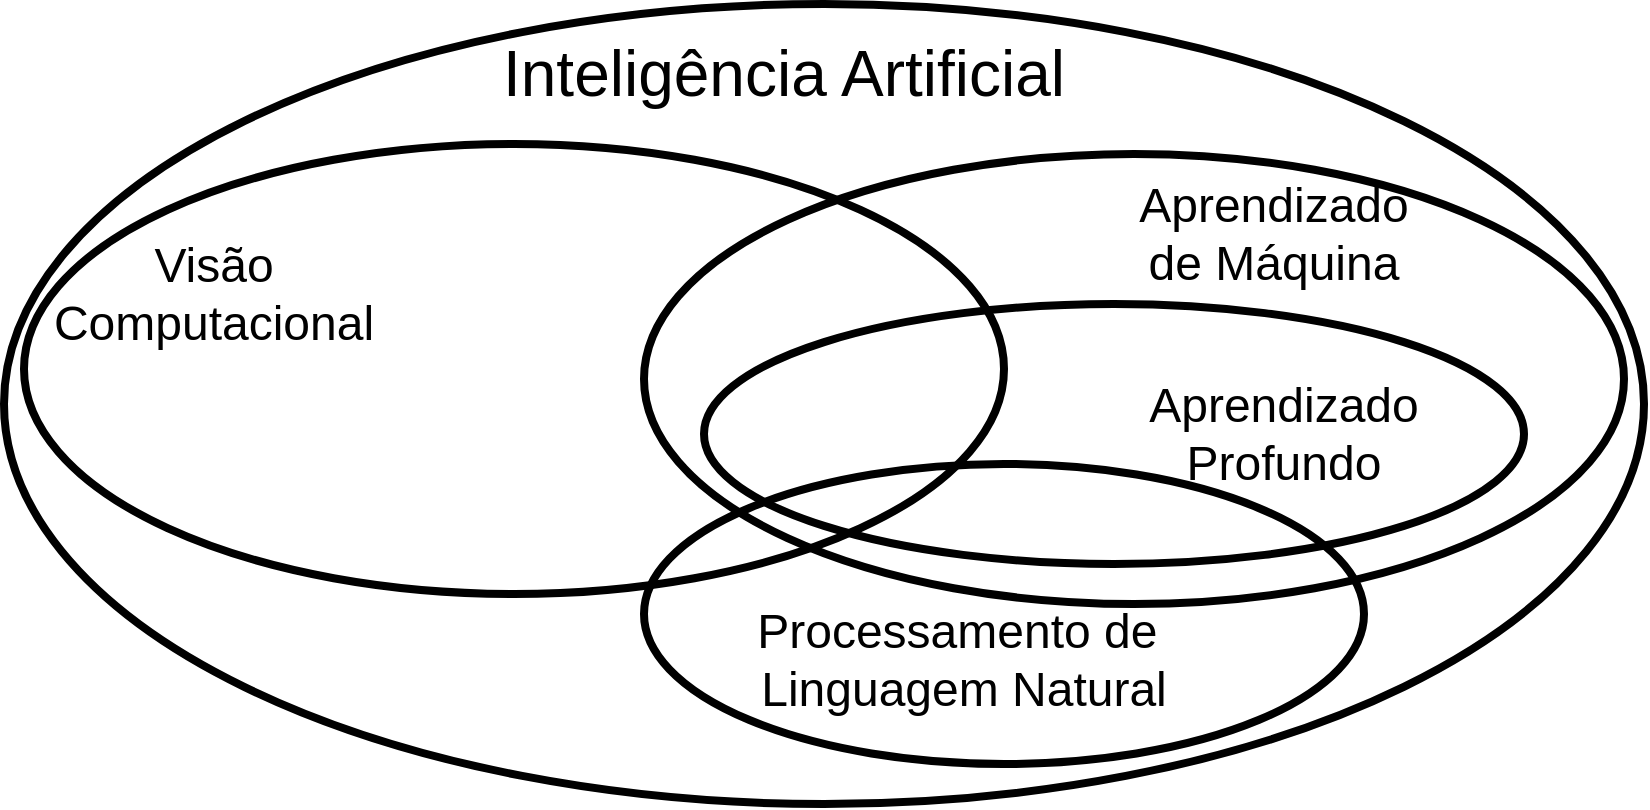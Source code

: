 <mxfile version="24.7.14">
  <diagram name="Page-1" id="r7Yd6YkvmWgIxtRqSVW3">
    <mxGraphModel dx="1362" dy="793" grid="1" gridSize="10" guides="1" tooltips="1" connect="1" arrows="1" fold="1" page="1" pageScale="1" pageWidth="850" pageHeight="1100" math="0" shadow="0">
      <root>
        <mxCell id="0" />
        <mxCell id="1" parent="0" />
        <mxCell id="tMWJM1gVGbqzoL_ha6n8-1" value="" style="ellipse;whiteSpace=wrap;html=1;strokeWidth=4;" vertex="1" parent="1">
          <mxGeometry x="20" y="20" width="820" height="400" as="geometry" />
        </mxCell>
        <mxCell id="tMWJM1gVGbqzoL_ha6n8-2" value="&lt;font style=&quot;font-size: 32px;&quot;&gt;Inteligência Artificial&lt;/font&gt;" style="text;html=1;align=center;verticalAlign=middle;whiteSpace=wrap;rounded=0;" vertex="1" parent="1">
          <mxGeometry x="230" y="40" width="360" height="30" as="geometry" />
        </mxCell>
        <mxCell id="tMWJM1gVGbqzoL_ha6n8-13" value="" style="ellipse;whiteSpace=wrap;html=1;strokeWidth=4;fillColor=none;" vertex="1" parent="1">
          <mxGeometry x="340" y="95" width="490" height="225" as="geometry" />
        </mxCell>
        <mxCell id="tMWJM1gVGbqzoL_ha6n8-14" value="&lt;font style=&quot;font-size: 24px;&quot;&gt;Aprendizado&lt;/font&gt;&lt;div&gt;&lt;font style=&quot;font-size: 24px;&quot;&gt;de Máquina&lt;/font&gt;&lt;/div&gt;" style="text;html=1;align=center;verticalAlign=middle;whiteSpace=wrap;rounded=0;fontSize=24;" vertex="1" parent="1">
          <mxGeometry x="490" y="120" width="330" height="30" as="geometry" />
        </mxCell>
        <mxCell id="tMWJM1gVGbqzoL_ha6n8-16" value="" style="ellipse;whiteSpace=wrap;html=1;strokeWidth=4;fillColor=none;" vertex="1" parent="1">
          <mxGeometry x="30" y="90" width="490" height="225" as="geometry" />
        </mxCell>
        <mxCell id="tMWJM1gVGbqzoL_ha6n8-17" value="Visão Computacional" style="text;html=1;align=center;verticalAlign=middle;whiteSpace=wrap;rounded=0;fontSize=24;" vertex="1" parent="1">
          <mxGeometry x="50" y="150" width="150" height="30" as="geometry" />
        </mxCell>
        <mxCell id="tMWJM1gVGbqzoL_ha6n8-18" value="" style="ellipse;whiteSpace=wrap;html=1;strokeWidth=4;fillColor=none;" vertex="1" parent="1">
          <mxGeometry x="370" y="170" width="410" height="130" as="geometry" />
        </mxCell>
        <mxCell id="tMWJM1gVGbqzoL_ha6n8-19" value="&lt;font style=&quot;font-size: 24px;&quot;&gt;Aprendizado&lt;/font&gt;&lt;div&gt;&lt;font style=&quot;font-size: 24px;&quot;&gt;Profundo&lt;/font&gt;&lt;/div&gt;" style="text;html=1;align=center;verticalAlign=middle;whiteSpace=wrap;rounded=0;fontSize=24;" vertex="1" parent="1">
          <mxGeometry x="500" y="220" width="320" height="30" as="geometry" />
        </mxCell>
        <mxCell id="tMWJM1gVGbqzoL_ha6n8-20" value="" style="ellipse;whiteSpace=wrap;html=1;strokeWidth=4;fillColor=none;" vertex="1" parent="1">
          <mxGeometry x="340" y="250" width="360" height="150" as="geometry" />
        </mxCell>
        <mxCell id="tMWJM1gVGbqzoL_ha6n8-21" value="Processamento de&amp;nbsp;&lt;div&gt;Linguagem Natural&lt;/div&gt;" style="text;html=1;align=center;verticalAlign=middle;whiteSpace=wrap;rounded=0;fontSize=24;" vertex="1" parent="1">
          <mxGeometry x="340" y="333" width="320" height="30" as="geometry" />
        </mxCell>
      </root>
    </mxGraphModel>
  </diagram>
</mxfile>
